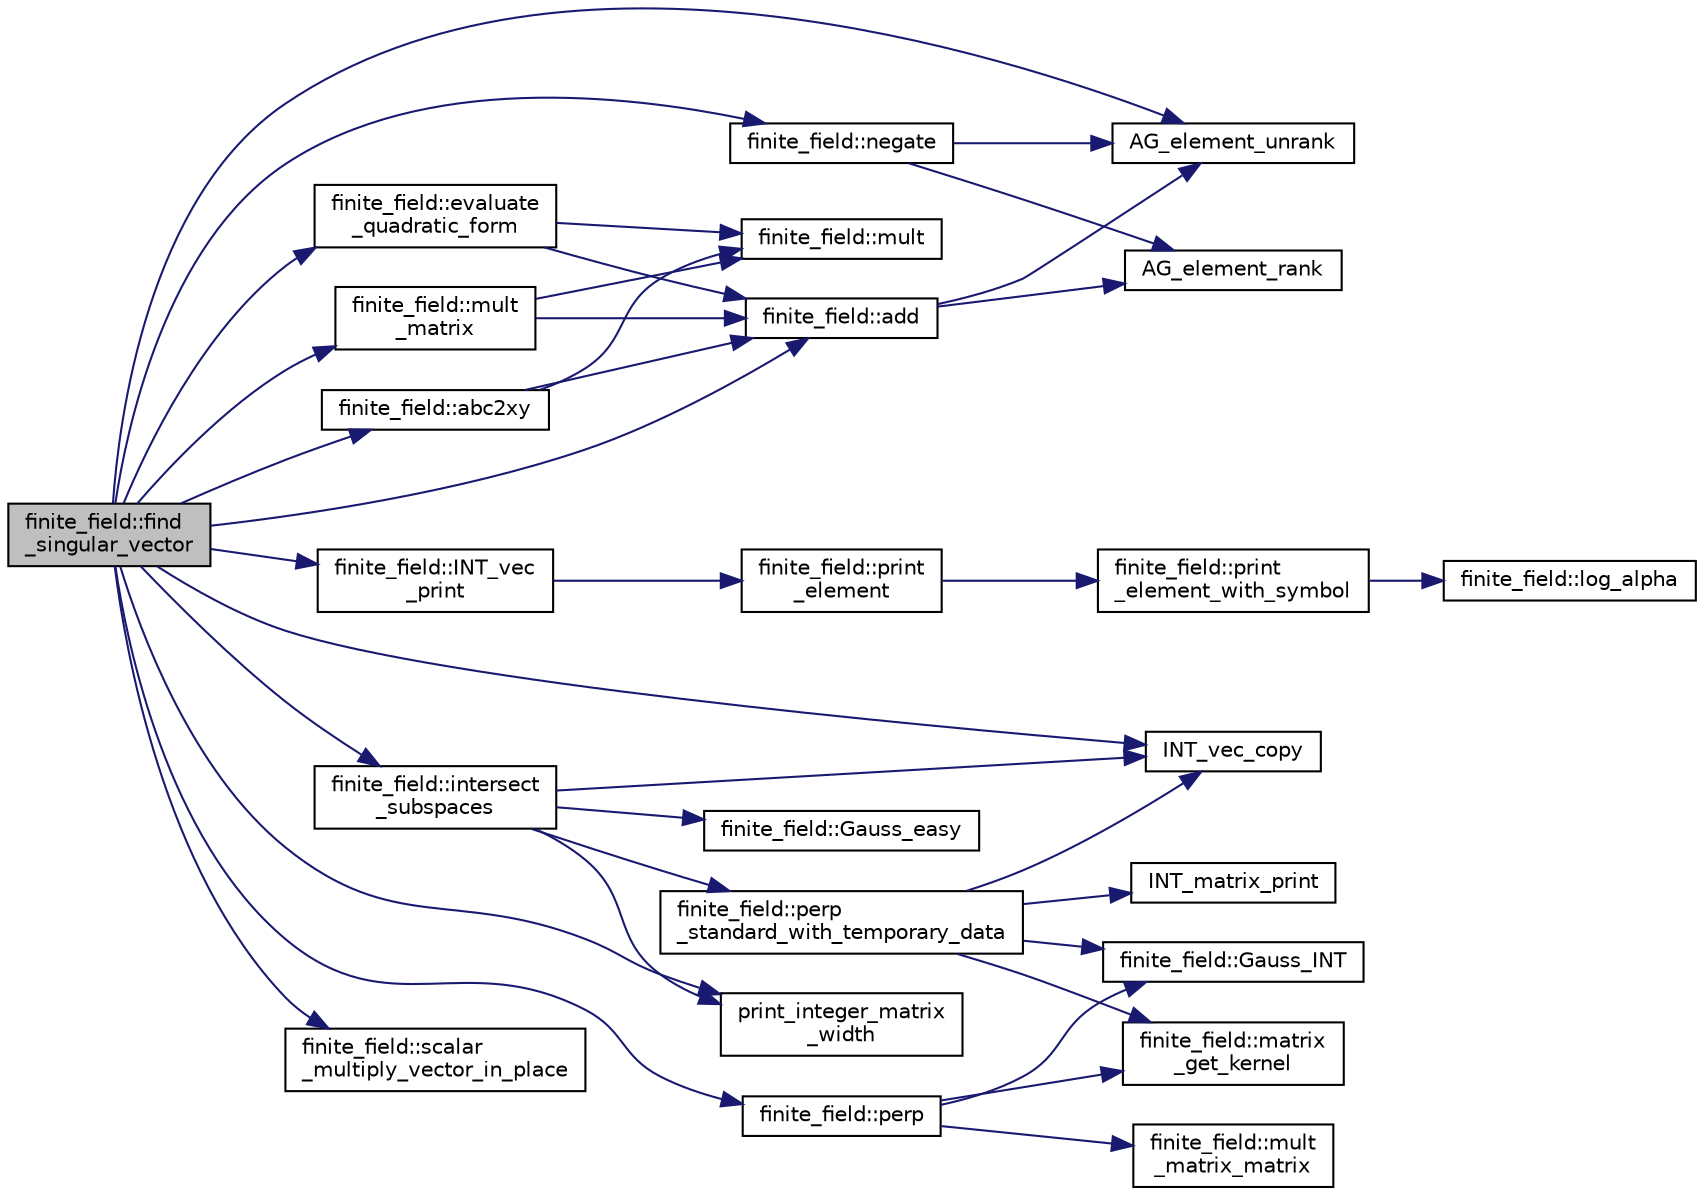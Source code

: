 digraph "finite_field::find_singular_vector"
{
  edge [fontname="Helvetica",fontsize="10",labelfontname="Helvetica",labelfontsize="10"];
  node [fontname="Helvetica",fontsize="10",shape=record];
  rankdir="LR";
  Node2875 [label="finite_field::find\l_singular_vector",height=0.2,width=0.4,color="black", fillcolor="grey75", style="filled", fontcolor="black"];
  Node2875 -> Node2876 [color="midnightblue",fontsize="10",style="solid",fontname="Helvetica"];
  Node2876 [label="AG_element_unrank",height=0.2,width=0.4,color="black", fillcolor="white", style="filled",URL="$d4/d67/geometry_8h.html#a4a33b86c87b2879b97cfa1327abe2885"];
  Node2875 -> Node2877 [color="midnightblue",fontsize="10",style="solid",fontname="Helvetica"];
  Node2877 [label="finite_field::evaluate\l_quadratic_form",height=0.2,width=0.4,color="black", fillcolor="white", style="filled",URL="$df/d5a/classfinite__field.html#a5a8c495dd36789d2cb4619d678afd107"];
  Node2877 -> Node2878 [color="midnightblue",fontsize="10",style="solid",fontname="Helvetica"];
  Node2878 [label="finite_field::mult",height=0.2,width=0.4,color="black", fillcolor="white", style="filled",URL="$df/d5a/classfinite__field.html#a24fb5917aa6d4d656fd855b7f44a13b0"];
  Node2877 -> Node2879 [color="midnightblue",fontsize="10",style="solid",fontname="Helvetica"];
  Node2879 [label="finite_field::add",height=0.2,width=0.4,color="black", fillcolor="white", style="filled",URL="$df/d5a/classfinite__field.html#a8f12328a27500f3c7be0c849ebbc9d14"];
  Node2879 -> Node2876 [color="midnightblue",fontsize="10",style="solid",fontname="Helvetica"];
  Node2879 -> Node2880 [color="midnightblue",fontsize="10",style="solid",fontname="Helvetica"];
  Node2880 [label="AG_element_rank",height=0.2,width=0.4,color="black", fillcolor="white", style="filled",URL="$d4/d67/geometry_8h.html#ab2ac908d07dd8038fd996e26bdc75c17"];
  Node2875 -> Node2881 [color="midnightblue",fontsize="10",style="solid",fontname="Helvetica"];
  Node2881 [label="finite_field::INT_vec\l_print",height=0.2,width=0.4,color="black", fillcolor="white", style="filled",URL="$df/d5a/classfinite__field.html#a9c33a61dedc197e37b014b6f8dc07f06"];
  Node2881 -> Node2882 [color="midnightblue",fontsize="10",style="solid",fontname="Helvetica"];
  Node2882 [label="finite_field::print\l_element",height=0.2,width=0.4,color="black", fillcolor="white", style="filled",URL="$df/d5a/classfinite__field.html#ab7d1f59c043d7696b8b47c92d0fedad5"];
  Node2882 -> Node2883 [color="midnightblue",fontsize="10",style="solid",fontname="Helvetica"];
  Node2883 [label="finite_field::print\l_element_with_symbol",height=0.2,width=0.4,color="black", fillcolor="white", style="filled",URL="$df/d5a/classfinite__field.html#aa0180c961aa4a0a8934cb4dc82e38a4d"];
  Node2883 -> Node2884 [color="midnightblue",fontsize="10",style="solid",fontname="Helvetica"];
  Node2884 [label="finite_field::log_alpha",height=0.2,width=0.4,color="black", fillcolor="white", style="filled",URL="$df/d5a/classfinite__field.html#a446a83ae0d281ddf44215626f0097305"];
  Node2875 -> Node2885 [color="midnightblue",fontsize="10",style="solid",fontname="Helvetica"];
  Node2885 [label="INT_vec_copy",height=0.2,width=0.4,color="black", fillcolor="white", style="filled",URL="$df/dbf/sajeeb_8_c.html#ac2d875e27e009af6ec04d17254d11075"];
  Node2875 -> Node2886 [color="midnightblue",fontsize="10",style="solid",fontname="Helvetica"];
  Node2886 [label="finite_field::perp",height=0.2,width=0.4,color="black", fillcolor="white", style="filled",URL="$df/d5a/classfinite__field.html#a7f4cbb62d037e07893f3c868eea3b818"];
  Node2886 -> Node2887 [color="midnightblue",fontsize="10",style="solid",fontname="Helvetica"];
  Node2887 [label="finite_field::mult\l_matrix_matrix",height=0.2,width=0.4,color="black", fillcolor="white", style="filled",URL="$df/d5a/classfinite__field.html#a5e28706b815838d0ec34de1fa74bc3c4"];
  Node2886 -> Node2888 [color="midnightblue",fontsize="10",style="solid",fontname="Helvetica"];
  Node2888 [label="finite_field::Gauss_INT",height=0.2,width=0.4,color="black", fillcolor="white", style="filled",URL="$df/d5a/classfinite__field.html#adb676d2e80341b53751326e3a58beb11"];
  Node2886 -> Node2889 [color="midnightblue",fontsize="10",style="solid",fontname="Helvetica"];
  Node2889 [label="finite_field::matrix\l_get_kernel",height=0.2,width=0.4,color="black", fillcolor="white", style="filled",URL="$df/d5a/classfinite__field.html#ac45780a927cee936df13d04d30d2d248"];
  Node2875 -> Node2890 [color="midnightblue",fontsize="10",style="solid",fontname="Helvetica"];
  Node2890 [label="print_integer_matrix\l_width",height=0.2,width=0.4,color="black", fillcolor="white", style="filled",URL="$d5/db4/io__and__os_8h.html#aa78f3e73fc2179251bd15adbcc31573f"];
  Node2875 -> Node2891 [color="midnightblue",fontsize="10",style="solid",fontname="Helvetica"];
  Node2891 [label="finite_field::mult\l_matrix",height=0.2,width=0.4,color="black", fillcolor="white", style="filled",URL="$df/d5a/classfinite__field.html#a48517f15dfd7b21c37e0975855f1ada2"];
  Node2891 -> Node2879 [color="midnightblue",fontsize="10",style="solid",fontname="Helvetica"];
  Node2891 -> Node2878 [color="midnightblue",fontsize="10",style="solid",fontname="Helvetica"];
  Node2875 -> Node2892 [color="midnightblue",fontsize="10",style="solid",fontname="Helvetica"];
  Node2892 [label="finite_field::intersect\l_subspaces",height=0.2,width=0.4,color="black", fillcolor="white", style="filled",URL="$df/d5a/classfinite__field.html#af887ed38de1b121a4260e828d069aa3e"];
  Node2892 -> Node2885 [color="midnightblue",fontsize="10",style="solid",fontname="Helvetica"];
  Node2892 -> Node2890 [color="midnightblue",fontsize="10",style="solid",fontname="Helvetica"];
  Node2892 -> Node2893 [color="midnightblue",fontsize="10",style="solid",fontname="Helvetica"];
  Node2893 [label="finite_field::perp\l_standard_with_temporary_data",height=0.2,width=0.4,color="black", fillcolor="white", style="filled",URL="$df/d5a/classfinite__field.html#aae3cca9b5f19ae969a9c5349d14f41c0"];
  Node2893 -> Node2885 [color="midnightblue",fontsize="10",style="solid",fontname="Helvetica"];
  Node2893 -> Node2894 [color="midnightblue",fontsize="10",style="solid",fontname="Helvetica"];
  Node2894 [label="INT_matrix_print",height=0.2,width=0.4,color="black", fillcolor="white", style="filled",URL="$d5/db4/io__and__os_8h.html#afd4180a24bef3a2b584668a4eaf607ff"];
  Node2893 -> Node2888 [color="midnightblue",fontsize="10",style="solid",fontname="Helvetica"];
  Node2893 -> Node2889 [color="midnightblue",fontsize="10",style="solid",fontname="Helvetica"];
  Node2892 -> Node2895 [color="midnightblue",fontsize="10",style="solid",fontname="Helvetica"];
  Node2895 [label="finite_field::Gauss_easy",height=0.2,width=0.4,color="black", fillcolor="white", style="filled",URL="$df/d5a/classfinite__field.html#a32761bf6c4a41f24b7193352127db8e7"];
  Node2875 -> Node2896 [color="midnightblue",fontsize="10",style="solid",fontname="Helvetica"];
  Node2896 [label="finite_field::negate",height=0.2,width=0.4,color="black", fillcolor="white", style="filled",URL="$df/d5a/classfinite__field.html#aa9d798298f25d4a9262b5bc5f1733e31"];
  Node2896 -> Node2876 [color="midnightblue",fontsize="10",style="solid",fontname="Helvetica"];
  Node2896 -> Node2880 [color="midnightblue",fontsize="10",style="solid",fontname="Helvetica"];
  Node2875 -> Node2897 [color="midnightblue",fontsize="10",style="solid",fontname="Helvetica"];
  Node2897 [label="finite_field::abc2xy",height=0.2,width=0.4,color="black", fillcolor="white", style="filled",URL="$df/d5a/classfinite__field.html#a902d97bddabdc19b44d88d7c0c8891b8"];
  Node2897 -> Node2878 [color="midnightblue",fontsize="10",style="solid",fontname="Helvetica"];
  Node2897 -> Node2879 [color="midnightblue",fontsize="10",style="solid",fontname="Helvetica"];
  Node2875 -> Node2898 [color="midnightblue",fontsize="10",style="solid",fontname="Helvetica"];
  Node2898 [label="finite_field::scalar\l_multiply_vector_in_place",height=0.2,width=0.4,color="black", fillcolor="white", style="filled",URL="$df/d5a/classfinite__field.html#ab9b0987ee489bda0ad9027bbe3b3a930"];
  Node2875 -> Node2879 [color="midnightblue",fontsize="10",style="solid",fontname="Helvetica"];
}
